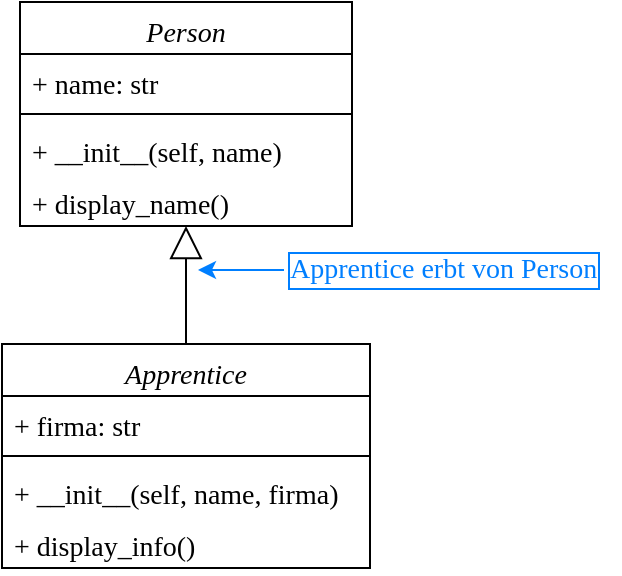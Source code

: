 <mxfile version="20.2.3" type="device"><diagram id="C5RBs43oDa-KdzZeNtuy" name="Page-1"><mxGraphModel dx="2942" dy="1248" grid="0" gridSize="9.842" guides="1" tooltips="1" connect="1" arrows="1" fold="1" page="1" pageScale="1" pageWidth="827" pageHeight="1169" math="0" shadow="0"><root><mxCell id="WIyWlLk6GJQsqaUBKTNV-0"/><mxCell id="WIyWlLk6GJQsqaUBKTNV-1" parent="WIyWlLk6GJQsqaUBKTNV-0"/><mxCell id="zkfFHV4jXpPFQw0GAbJ--0" value="Person" style="swimlane;fontStyle=2;align=center;verticalAlign=top;childLayout=stackLayout;horizontal=1;startSize=26;horizontalStack=0;resizeParent=1;resizeLast=0;collapsible=1;marginBottom=0;rounded=0;shadow=0;strokeWidth=1;fontFamily=Source Sans Pro;fontSize=14;" parent="WIyWlLk6GJQsqaUBKTNV-1" vertex="1"><mxGeometry x="220" y="160" width="166" height="112" as="geometry"><mxRectangle x="230" y="140" width="160" height="26" as="alternateBounds"/></mxGeometry></mxCell><mxCell id="zkfFHV4jXpPFQw0GAbJ--1" value="+ name: str" style="text;align=left;verticalAlign=top;spacingLeft=4;spacingRight=4;overflow=hidden;rotatable=0;points=[[0,0.5],[1,0.5]];portConstraint=eastwest;fontFamily=Source Sans Pro;fontSize=14;" parent="zkfFHV4jXpPFQw0GAbJ--0" vertex="1"><mxGeometry y="26" width="166" height="26" as="geometry"/></mxCell><mxCell id="zkfFHV4jXpPFQw0GAbJ--4" value="" style="line;html=1;strokeWidth=1;align=left;verticalAlign=middle;spacingTop=-1;spacingLeft=3;spacingRight=3;rotatable=0;labelPosition=right;points=[];portConstraint=eastwest;fontFamily=Source Sans Pro;fontSize=14;" parent="zkfFHV4jXpPFQw0GAbJ--0" vertex="1"><mxGeometry y="52" width="166" height="8" as="geometry"/></mxCell><mxCell id="zkfFHV4jXpPFQw0GAbJ--5" value="+ __init__(self, name)" style="text;align=left;verticalAlign=top;spacingLeft=4;spacingRight=4;overflow=hidden;rotatable=0;points=[[0,0.5],[1,0.5]];portConstraint=eastwest;fontFamily=Source Sans Pro;fontSize=14;" parent="zkfFHV4jXpPFQw0GAbJ--0" vertex="1"><mxGeometry y="60" width="166" height="26" as="geometry"/></mxCell><mxCell id="deyVkGIsjHyaMeEnRPev-1" value="+ display_name()" style="text;align=left;verticalAlign=top;spacingLeft=4;spacingRight=4;overflow=hidden;rotatable=0;points=[[0,0.5],[1,0.5]];portConstraint=eastwest;fontFamily=Source Sans Pro;fontSize=14;" parent="zkfFHV4jXpPFQw0GAbJ--0" vertex="1"><mxGeometry y="86" width="166" height="26" as="geometry"/></mxCell><mxCell id="6" style="edgeStyle=none;html=1;exitX=0;exitY=0.5;exitDx=0;exitDy=0;endArrow=classic;endFill=1;endSize=6;strokeColor=#007FFF;" parent="WIyWlLk6GJQsqaUBKTNV-1" source="DnXZxKdPm8zVT0Bb5Zmu-5" edge="1"><mxGeometry relative="1" as="geometry"><mxPoint x="309" y="294" as="targetPoint"/></mxGeometry></mxCell><mxCell id="DnXZxKdPm8zVT0Bb5Zmu-5" value="Apprentice erbt von Person" style="text;html=1;strokeColor=none;fillColor=none;align=left;verticalAlign=middle;rounded=0;labelBorderColor=#007FFF;fontFamily=Source Sans Pro;fontSize=14;fontColor=#007FFF;" parent="WIyWlLk6GJQsqaUBKTNV-1" vertex="1"><mxGeometry x="352" y="274" width="168" height="40" as="geometry"/></mxCell><mxCell id="5" style="edgeStyle=none;html=1;exitX=0.5;exitY=0;exitDx=0;exitDy=0;entryX=0.5;entryY=1;entryDx=0;entryDy=0;endArrow=block;endFill=0;endSize=14;" parent="WIyWlLk6GJQsqaUBKTNV-1" source="0" target="zkfFHV4jXpPFQw0GAbJ--0" edge="1"><mxGeometry relative="1" as="geometry"/></mxCell><mxCell id="0" value="Apprentice" style="swimlane;fontStyle=2;align=center;verticalAlign=top;childLayout=stackLayout;horizontal=1;startSize=26;horizontalStack=0;resizeParent=1;resizeLast=0;collapsible=1;marginBottom=0;rounded=0;shadow=0;strokeWidth=1;fontFamily=Source Sans Pro;fontSize=14;" parent="WIyWlLk6GJQsqaUBKTNV-1" vertex="1"><mxGeometry x="211" y="331" width="184" height="112" as="geometry"><mxRectangle x="230" y="140" width="160" height="26" as="alternateBounds"/></mxGeometry></mxCell><mxCell id="1" value="+ firma: str" style="text;align=left;verticalAlign=top;spacingLeft=4;spacingRight=4;overflow=hidden;rotatable=0;points=[[0,0.5],[1,0.5]];portConstraint=eastwest;fontFamily=Source Sans Pro;fontSize=14;" parent="0" vertex="1"><mxGeometry y="26" width="184" height="26" as="geometry"/></mxCell><mxCell id="2" value="" style="line;html=1;strokeWidth=1;align=left;verticalAlign=middle;spacingTop=-1;spacingLeft=3;spacingRight=3;rotatable=0;labelPosition=right;points=[];portConstraint=eastwest;fontFamily=Source Sans Pro;fontSize=14;" parent="0" vertex="1"><mxGeometry y="52" width="184" height="8" as="geometry"/></mxCell><mxCell id="3" value="+ __init__(self, name, firma)" style="text;align=left;verticalAlign=top;spacingLeft=4;spacingRight=4;overflow=hidden;rotatable=0;points=[[0,0.5],[1,0.5]];portConstraint=eastwest;fontFamily=Source Sans Pro;fontSize=14;" parent="0" vertex="1"><mxGeometry y="60" width="184" height="26" as="geometry"/></mxCell><mxCell id="4" value="+ display_info()" style="text;align=left;verticalAlign=top;spacingLeft=4;spacingRight=4;overflow=hidden;rotatable=0;points=[[0,0.5],[1,0.5]];portConstraint=eastwest;fontFamily=Source Sans Pro;fontSize=14;" parent="0" vertex="1"><mxGeometry y="86" width="184" height="26" as="geometry"/></mxCell></root></mxGraphModel></diagram></mxfile>